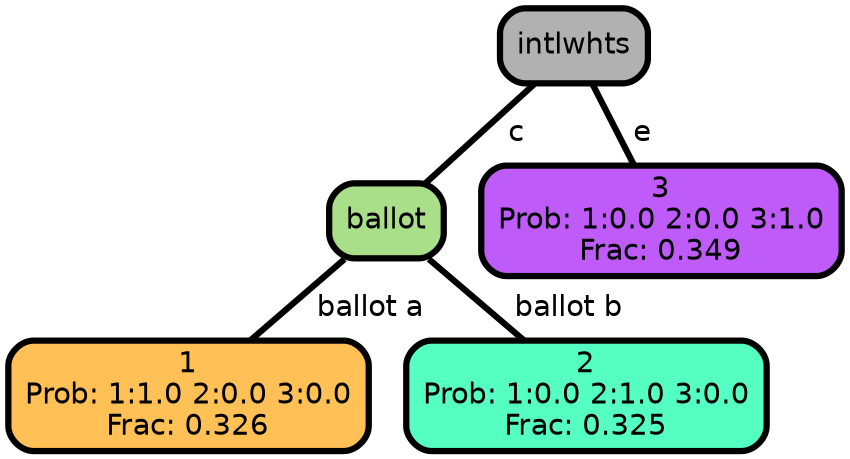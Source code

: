 graph Tree {
node [shape=box, style="filled, rounded",color="black",penwidth="3",fontcolor="black",                 fontname=helvetica] ;
graph [ranksep="0 equally", splines=straight,                 bgcolor=transparent, dpi=200] ;
edge [fontname=helvetica, color=black] ;
0 [label="1
Prob: 1:1.0 2:0.0 3:0.0
Frac: 0.326", fillcolor="#ffc155"] ;
1 [label="ballot", fillcolor="#aadf8a"] ;
2 [label="2
Prob: 1:0.0 2:1.0 3:0.0
Frac: 0.325", fillcolor="#55ffc1"] ;
3 [label="intlwhts", fillcolor="#b1b1b1"] ;
4 [label="3
Prob: 1:0.0 2:0.0 3:1.0
Frac: 0.349", fillcolor="#bf5bf9"] ;
1 -- 0 [label=" ballot a",penwidth=3] ;
1 -- 2 [label=" ballot b",penwidth=3] ;
3 -- 1 [label=" c",penwidth=3] ;
3 -- 4 [label=" e",penwidth=3] ;
{rank = same;}}